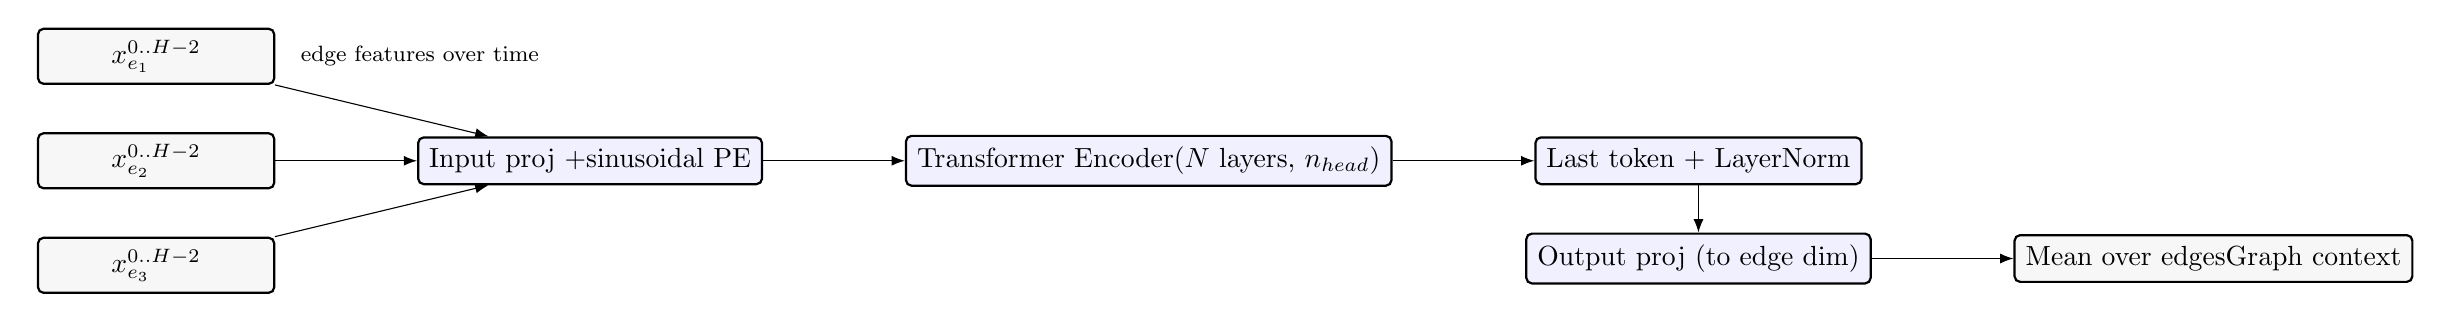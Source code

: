 % TikZ: Temporal Transformer detail (edge-level sequences)
\tikzset{blk/.style={draw, rounded corners=2pt, thick, align=center, inner sep=4pt, fill=black!3},
 mod/.style={blk, fill=blue!6}, note/.style={font=\footnotesize, align=left}}

\begin{tikzpicture}[>=Latex, node distance=6mm]
% Input sequences per static edge
\node[blk, minimum width=30mm] (e1) {$x_{e_1}^{0..H-2}$};
\node[blk, below=of e1, minimum width=30mm] (e2) {$x_{e_2}^{0..H-2}$};
\node[blk, below=of e2, minimum width=30mm] (e3) {$x_{e_3}^{0..H-2}$};
\node[note, right=2mm of e1] {edge features over time};

% Positional encodings and projection
\node[mod, right=18mm of e2, minimum width=36mm] (proj) {Input proj + \newline sinusoidal PE};
\draw[->] (e1) -- (proj);
\draw[->] (e2) -- (proj);
\draw[->] (e3) -- (proj);

% Transformer encoder stack
\node[mod, right=18mm of proj, minimum width=40mm] (tf) {Transformer Encoder \newline ($N$ layers, $n_{head}$)};
\draw[->] (proj) -- (tf);

% Take last token, norm, project back
\node[mod, right=18mm of tf, minimum width=40mm] (last) {Last token + LayerNorm};
\node[mod, below=of last, minimum width=40mm] (outp) {Output proj (to edge dim)};
\draw[->] (tf) -- (last);
\draw[->] (last) -- (outp);

% Edge-context pooling
\node[blk, right=18mm of outp, minimum width=36mm] (pool) {Mean over edges \newline Graph context};
\draw[->] (outp) -- (pool);

\end{tikzpicture}




